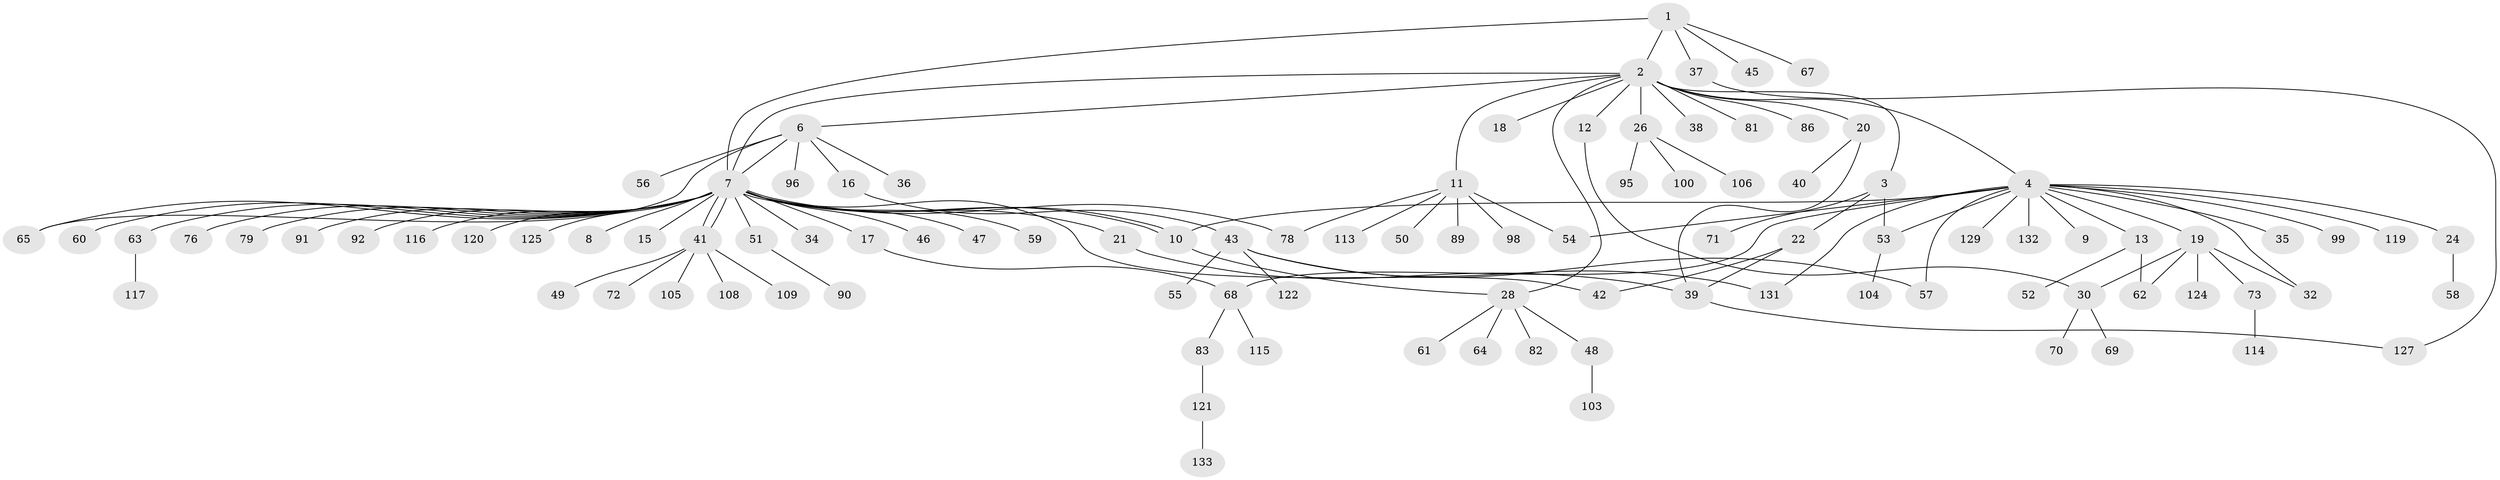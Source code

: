 // original degree distribution, {5: 0.03007518796992481, 15: 0.007518796992481203, 4: 0.06015037593984962, 11: 0.007518796992481203, 8: 0.015037593984962405, 28: 0.007518796992481203, 1: 0.5338345864661654, 3: 0.09774436090225563, 2: 0.22556390977443608, 7: 0.015037593984962405}
// Generated by graph-tools (version 1.1) at 2025/41/03/06/25 10:41:44]
// undirected, 101 vertices, 120 edges
graph export_dot {
graph [start="1"]
  node [color=gray90,style=filled];
  1 [super="+14"];
  2 [super="+126"];
  3 [super="+110"];
  4 [super="+5"];
  6 [super="+29"];
  7 [super="+74"];
  8;
  9;
  10 [super="+123"];
  11 [super="+27"];
  12 [super="+44"];
  13 [super="+77"];
  15 [super="+84"];
  16;
  17 [super="+23"];
  18 [super="+25"];
  19 [super="+112"];
  20;
  21;
  22;
  24;
  26 [super="+87"];
  28 [super="+31"];
  30 [super="+33"];
  32 [super="+111"];
  34;
  35;
  36 [super="+101"];
  37;
  38;
  39 [super="+118"];
  40;
  41 [super="+107"];
  42 [super="+85"];
  43 [super="+130"];
  45;
  46;
  47;
  48 [super="+94"];
  49;
  50;
  51;
  52;
  53 [super="+88"];
  54;
  55;
  56;
  57;
  58;
  59;
  60;
  61;
  62;
  63 [super="+80"];
  64 [super="+66"];
  65 [super="+75"];
  67;
  68;
  69;
  70;
  71;
  72;
  73 [super="+102"];
  76;
  78 [super="+97"];
  79;
  81;
  82;
  83;
  86 [super="+93"];
  89;
  90;
  91;
  92;
  95;
  96;
  98;
  99;
  100;
  103;
  104;
  105;
  106;
  108;
  109;
  113;
  114;
  115;
  116;
  117;
  119 [super="+128"];
  120;
  121;
  122;
  124;
  125;
  127;
  129;
  131;
  132;
  133;
  1 -- 2 [weight=2];
  1 -- 7;
  1 -- 37;
  1 -- 67;
  1 -- 45;
  2 -- 3;
  2 -- 4;
  2 -- 6;
  2 -- 7;
  2 -- 11;
  2 -- 12;
  2 -- 18;
  2 -- 20;
  2 -- 26;
  2 -- 38;
  2 -- 81;
  2 -- 86;
  2 -- 28;
  3 -- 22;
  3 -- 71;
  3 -- 53;
  4 -- 9;
  4 -- 10;
  4 -- 13;
  4 -- 19;
  4 -- 32;
  4 -- 54;
  4 -- 99;
  4 -- 129;
  4 -- 132;
  4 -- 35;
  4 -- 68;
  4 -- 131;
  4 -- 53;
  4 -- 119;
  4 -- 24;
  4 -- 57;
  6 -- 16;
  6 -- 56;
  6 -- 65;
  6 -- 96;
  6 -- 36;
  6 -- 7;
  7 -- 8;
  7 -- 10;
  7 -- 10;
  7 -- 15;
  7 -- 17;
  7 -- 21;
  7 -- 34;
  7 -- 41;
  7 -- 41;
  7 -- 42;
  7 -- 46;
  7 -- 47;
  7 -- 51;
  7 -- 59;
  7 -- 60;
  7 -- 63;
  7 -- 76;
  7 -- 78;
  7 -- 79;
  7 -- 91;
  7 -- 92;
  7 -- 116;
  7 -- 125;
  7 -- 120;
  7 -- 65;
  10 -- 28;
  11 -- 50;
  11 -- 54;
  11 -- 89;
  11 -- 98;
  11 -- 113;
  11 -- 78;
  12 -- 30;
  13 -- 52;
  13 -- 62;
  16 -- 43;
  17 -- 68;
  19 -- 62;
  19 -- 73;
  19 -- 124;
  19 -- 32;
  19 -- 30;
  20 -- 40;
  20 -- 39;
  21 -- 39;
  22 -- 42;
  22 -- 39;
  24 -- 58;
  26 -- 106;
  26 -- 100;
  26 -- 95;
  28 -- 82;
  28 -- 48;
  28 -- 64;
  28 -- 61;
  30 -- 69;
  30 -- 70;
  37 -- 127;
  39 -- 127;
  41 -- 49;
  41 -- 72;
  41 -- 105;
  41 -- 108;
  41 -- 109;
  43 -- 55;
  43 -- 122;
  43 -- 131;
  43 -- 57;
  48 -- 103;
  51 -- 90;
  53 -- 104;
  63 -- 117;
  68 -- 83;
  68 -- 115;
  73 -- 114;
  83 -- 121;
  121 -- 133;
}
